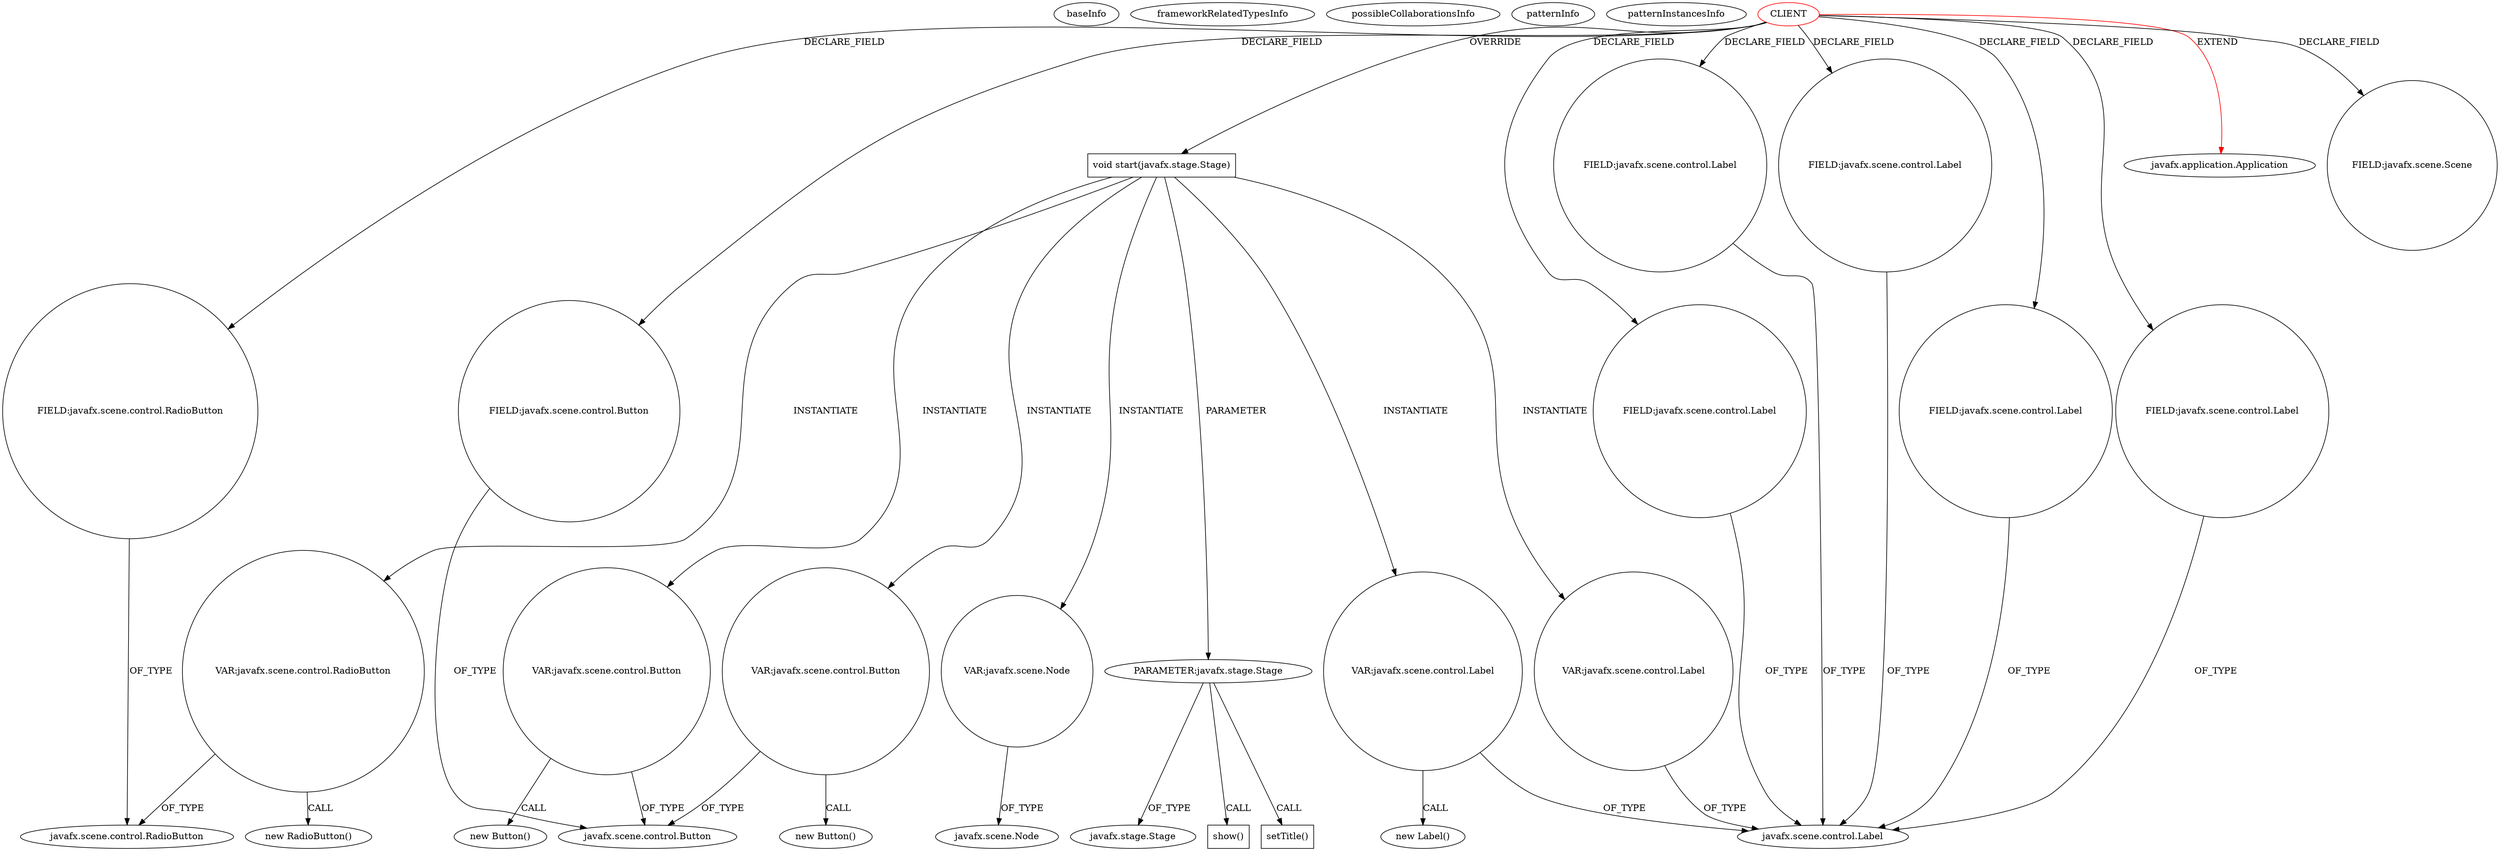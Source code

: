 digraph {
baseInfo[graphId=2350,category="pattern",isAnonymous=false,possibleRelation=false]
frameworkRelatedTypesInfo[0="javafx.application.Application"]
possibleCollaborationsInfo[]
patternInfo[frequency=2.0,patternRootClient=0]
patternInstancesInfo[0="Meldanor-GraphDemo~/Meldanor-GraphDemo/GraphDemo-master/src/main/java/de/meldanor/graphdemo/gui/MainGUI.java~MainGUI~956",1="Cslice-Province~/Cslice-Province/Province-master/ProvincialMiner/src/Provincial_Miner/Gui2.java~Gui2~260"]
207[label="new RadioButton()",vertexType="CONSTRUCTOR_CALL",isFrameworkType=false]
208[label="VAR:javafx.scene.control.RadioButton",vertexType="VARIABLE_EXPRESION",isFrameworkType=false,shape=circle]
37[label="void start(javafx.stage.Stage)",vertexType="OVERRIDING_METHOD_DECLARATION",isFrameworkType=false,shape=box]
0[label="CLIENT",vertexType="ROOT_CLIENT_CLASS_DECLARATION",isFrameworkType=false,color=red]
25[label="FIELD:javafx.scene.control.Button",vertexType="FIELD_DECLARATION",isFrameworkType=false,shape=circle]
38[label="PARAMETER:javafx.stage.Stage",vertexType="PARAMETER_DECLARATION",isFrameworkType=false]
28[label="javafx.scene.control.RadioButton",vertexType="FRAMEWORK_CLASS_TYPE",isFrameworkType=false]
29[label="FIELD:javafx.scene.control.RadioButton",vertexType="FIELD_DECLARATION",isFrameworkType=false,shape=circle]
39[label="javafx.stage.Stage",vertexType="FRAMEWORK_CLASS_TYPE",isFrameworkType=false]
1[label="javafx.application.Application",vertexType="FRAMEWORK_CLASS_TYPE",isFrameworkType=false]
19[label="FIELD:javafx.scene.Scene",vertexType="FIELD_DECLARATION",isFrameworkType=false,shape=circle]
269[label="VAR:javafx.scene.control.Button",vertexType="VARIABLE_EXPRESION",isFrameworkType=false,shape=circle]
226[label="VAR:javafx.scene.control.Button",vertexType="VARIABLE_EXPRESION",isFrameworkType=false,shape=circle]
297[label="show()",vertexType="INSIDE_CALL",isFrameworkType=false,shape=box]
268[label="new Button()",vertexType="CONSTRUCTOR_CALL",isFrameworkType=false]
225[label="new Button()",vertexType="CONSTRUCTOR_CALL",isFrameworkType=false]
35[label="FIELD:javafx.scene.control.Label",vertexType="FIELD_DECLARATION",isFrameworkType=false,shape=circle]
7[label="javafx.scene.control.Label",vertexType="FRAMEWORK_CLASS_TYPE",isFrameworkType=false]
6[label="FIELD:javafx.scene.control.Label",vertexType="FIELD_DECLARATION",isFrameworkType=false,shape=circle]
15[label="FIELD:javafx.scene.control.Label",vertexType="FIELD_DECLARATION",isFrameworkType=false,shape=circle]
21[label="FIELD:javafx.scene.control.Label",vertexType="FIELD_DECLARATION",isFrameworkType=false,shape=circle]
8[label="FIELD:javafx.scene.control.Label",vertexType="FIELD_DECLARATION",isFrameworkType=false,shape=circle]
26[label="javafx.scene.control.Button",vertexType="FRAMEWORK_CLASS_TYPE",isFrameworkType=false]
41[label="setTitle()",vertexType="INSIDE_CALL",isFrameworkType=false,shape=box]
277[label="VAR:javafx.scene.Node",vertexType="VARIABLE_EXPRESION",isFrameworkType=false,shape=circle]
279[label="javafx.scene.Node",vertexType="FRAMEWORK_CLASS_TYPE",isFrameworkType=false]
242[label="VAR:javafx.scene.control.Label",vertexType="VARIABLE_EXPRESION",isFrameworkType=false,shape=circle]
241[label="new Label()",vertexType="CONSTRUCTOR_CALL",isFrameworkType=false]
83[label="VAR:javafx.scene.control.Label",vertexType="VARIABLE_EXPRESION",isFrameworkType=false,shape=circle]
0->8[label="DECLARE_FIELD"]
0->35[label="DECLARE_FIELD"]
37->242[label="INSTANTIATE"]
37->269[label="INSTANTIATE"]
0->15[label="DECLARE_FIELD"]
38->41[label="CALL"]
35->7[label="OF_TYPE"]
0->1[label="EXTEND",color=red]
38->297[label="CALL"]
37->208[label="INSTANTIATE"]
25->26[label="OF_TYPE"]
6->7[label="OF_TYPE"]
208->207[label="CALL"]
37->38[label="PARAMETER"]
15->7[label="OF_TYPE"]
37->277[label="INSTANTIATE"]
269->268[label="CALL"]
0->19[label="DECLARE_FIELD"]
269->26[label="OF_TYPE"]
83->7[label="OF_TYPE"]
37->226[label="INSTANTIATE"]
226->225[label="CALL"]
38->39[label="OF_TYPE"]
0->29[label="DECLARE_FIELD"]
8->7[label="OF_TYPE"]
0->21[label="DECLARE_FIELD"]
208->28[label="OF_TYPE"]
0->25[label="DECLARE_FIELD"]
0->37[label="OVERRIDE"]
242->7[label="OF_TYPE"]
277->279[label="OF_TYPE"]
242->241[label="CALL"]
21->7[label="OF_TYPE"]
226->26[label="OF_TYPE"]
0->6[label="DECLARE_FIELD"]
29->28[label="OF_TYPE"]
37->83[label="INSTANTIATE"]
}
